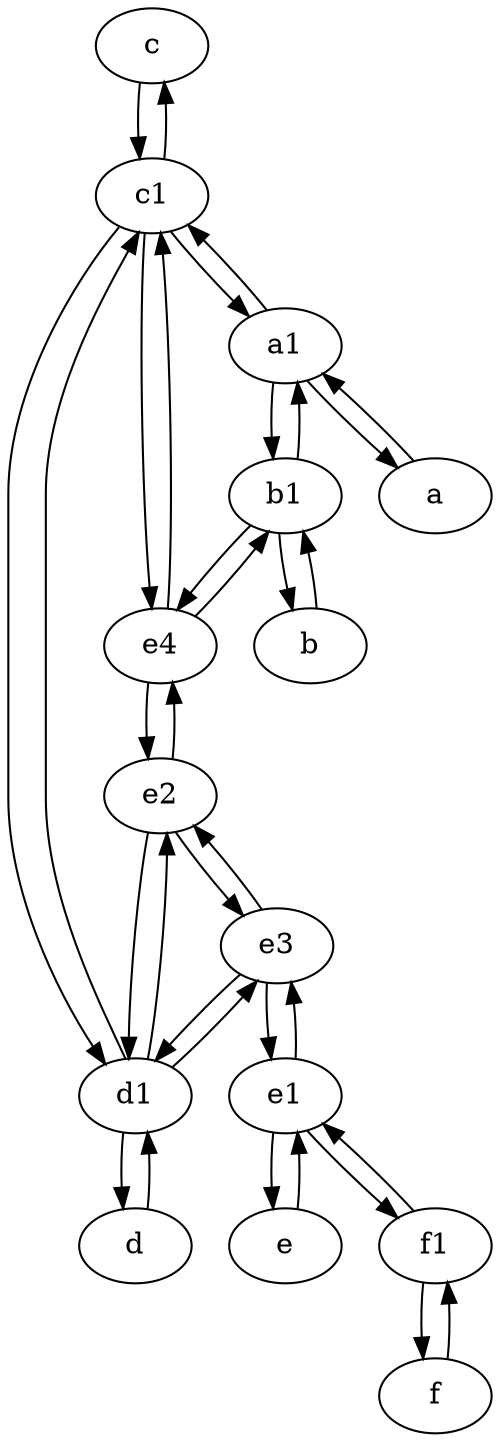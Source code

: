 digraph  {
	c [pos="20,10!"];
	b1 [pos="45,20!"];
	c1 [pos="30,15!"];
	e2;
	f1;
	a [pos="40,10!"];
	b [pos="50,20!"];
	e [pos="30,50!"];
	e1 [pos="25,45!"];
	e3;
	f [pos="15,45!"];
	e4;
	d [pos="20,30!"];
	d1 [pos="25,30!"];
	a1 [pos="40,15!"];
	c1 -> c;
	e4 -> b1;
	c1 -> e4;
	a -> a1;
	e1 -> f1;
	a1 -> b1;
	e2 -> d1;
	e -> e1;
	e4 -> c1;
	e1 -> e;
	f1 -> f;
	a1 -> c1;
	d -> d1;
	d1 -> c1;
	e3 -> e2;
	a1 -> a;
	d1 -> d;
	c1 -> d1;
	b -> b1;
	e3 -> d1;
	e1 -> e3;
	f1 -> e1;
	b1 -> a1;
	d1 -> e2;
	d1 -> e3;
	e2 -> e4;
	e2 -> e3;
	c1 -> a1;
	b1 -> e4;
	e4 -> e2;
	c -> c1;
	f -> f1;
	e3 -> e1;
	b1 -> b;

	}